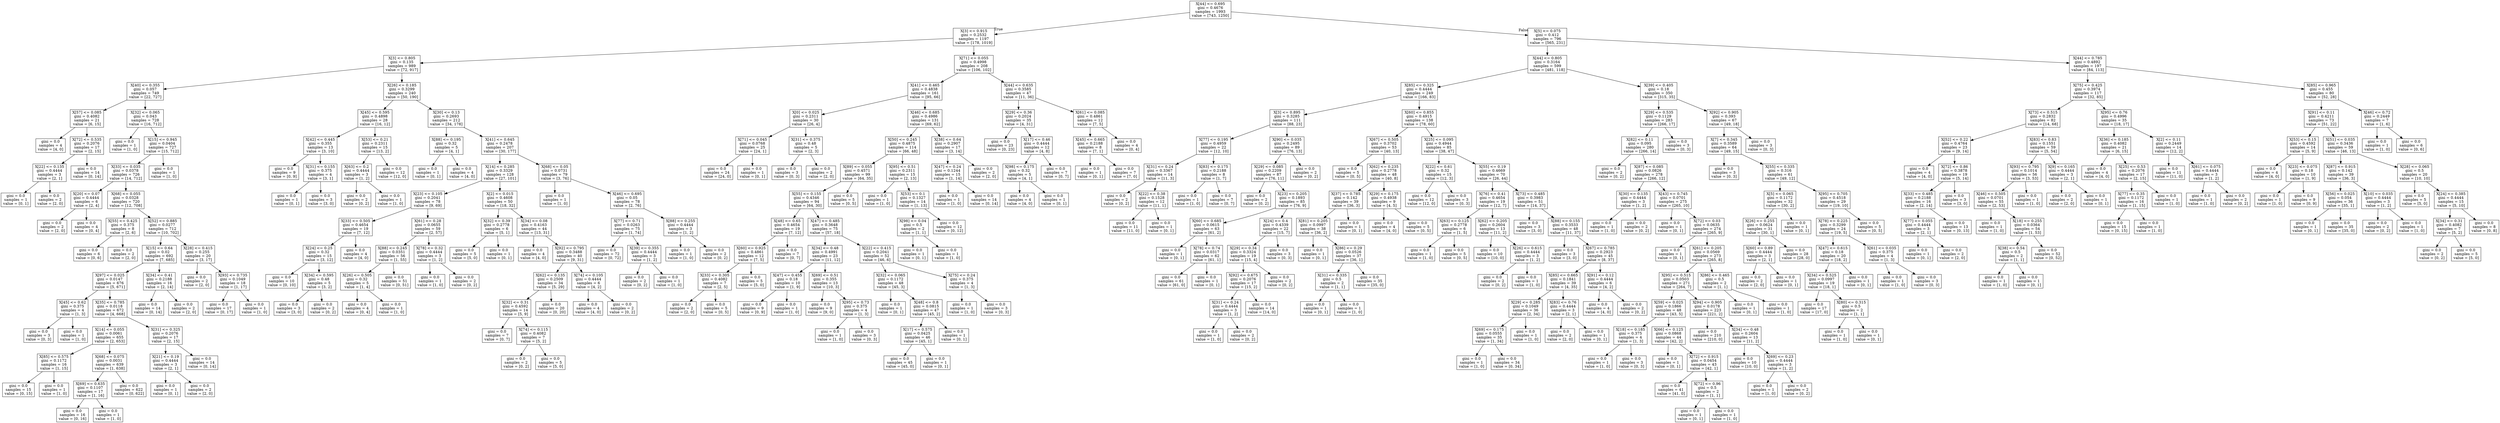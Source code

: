 digraph Tree {
node [shape=box] ;
0 [label="X[44] <= 0.695\ngini = 0.4676\nsamples = 1993\nvalue = [743, 1250]"] ;
1 [label="X[3] <= 0.915\ngini = 0.2532\nsamples = 1197\nvalue = [178, 1019]"] ;
0 -> 1 [labeldistance=2.5, labelangle=45, headlabel="True"] ;
2 [label="X[3] <= 0.805\ngini = 0.135\nsamples = 989\nvalue = [72, 917]"] ;
1 -> 2 ;
3 [label="X[40] <= 0.355\ngini = 0.057\nsamples = 749\nvalue = [22, 727]"] ;
2 -> 3 ;
4 [label="X[57] <= 0.085\ngini = 0.4082\nsamples = 21\nvalue = [6, 15]"] ;
3 -> 4 ;
5 [label="gini = 0.0\nsamples = 4\nvalue = [4, 0]"] ;
4 -> 5 ;
6 [label="X[72] <= 0.535\ngini = 0.2076\nsamples = 17\nvalue = [2, 15]"] ;
4 -> 6 ;
7 [label="X[22] <= 0.135\ngini = 0.4444\nsamples = 3\nvalue = [2, 1]"] ;
6 -> 7 ;
8 [label="gini = 0.0\nsamples = 1\nvalue = [0, 1]"] ;
7 -> 8 ;
9 [label="gini = 0.0\nsamples = 2\nvalue = [2, 0]"] ;
7 -> 9 ;
10 [label="gini = 0.0\nsamples = 14\nvalue = [0, 14]"] ;
6 -> 10 ;
11 [label="X[32] <= 0.065\ngini = 0.043\nsamples = 728\nvalue = [16, 712]"] ;
3 -> 11 ;
12 [label="gini = 0.0\nsamples = 1\nvalue = [1, 0]"] ;
11 -> 12 ;
13 [label="X[15] <= 0.945\ngini = 0.0404\nsamples = 727\nvalue = [15, 712]"] ;
11 -> 13 ;
14 [label="X[33] <= 0.035\ngini = 0.0378\nsamples = 726\nvalue = [14, 712]"] ;
13 -> 14 ;
15 [label="X[20] <= 0.07\ngini = 0.4444\nsamples = 6\nvalue = [2, 4]"] ;
14 -> 15 ;
16 [label="gini = 0.0\nsamples = 2\nvalue = [2, 0]"] ;
15 -> 16 ;
17 [label="gini = 0.0\nsamples = 4\nvalue = [0, 4]"] ;
15 -> 17 ;
18 [label="X[68] <= 0.055\ngini = 0.0328\nsamples = 720\nvalue = [12, 708]"] ;
14 -> 18 ;
19 [label="X[55] <= 0.425\ngini = 0.375\nsamples = 8\nvalue = [2, 6]"] ;
18 -> 19 ;
20 [label="gini = 0.0\nsamples = 6\nvalue = [0, 6]"] ;
19 -> 20 ;
21 [label="gini = 0.0\nsamples = 2\nvalue = [2, 0]"] ;
19 -> 21 ;
22 [label="X[52] <= 0.885\ngini = 0.0277\nsamples = 712\nvalue = [10, 702]"] ;
18 -> 22 ;
23 [label="X[15] <= 0.64\ngini = 0.02\nsamples = 692\nvalue = [7, 685]"] ;
22 -> 23 ;
24 [label="X[97] <= 0.025\ngini = 0.0147\nsamples = 676\nvalue = [5, 671]"] ;
23 -> 24 ;
25 [label="X[45] <= 0.62\ngini = 0.375\nsamples = 4\nvalue = [1, 3]"] ;
24 -> 25 ;
26 [label="gini = 0.0\nsamples = 3\nvalue = [0, 3]"] ;
25 -> 26 ;
27 [label="gini = 0.0\nsamples = 1\nvalue = [1, 0]"] ;
25 -> 27 ;
28 [label="X[35] <= 0.785\ngini = 0.0118\nsamples = 672\nvalue = [4, 668]"] ;
24 -> 28 ;
29 [label="X[14] <= 0.055\ngini = 0.0061\nsamples = 655\nvalue = [2, 653]"] ;
28 -> 29 ;
30 [label="X[85] <= 0.575\ngini = 0.1172\nsamples = 16\nvalue = [1, 15]"] ;
29 -> 30 ;
31 [label="gini = 0.0\nsamples = 15\nvalue = [0, 15]"] ;
30 -> 31 ;
32 [label="gini = 0.0\nsamples = 1\nvalue = [1, 0]"] ;
30 -> 32 ;
33 [label="X[68] <= 0.075\ngini = 0.0031\nsamples = 639\nvalue = [1, 638]"] ;
29 -> 33 ;
34 [label="X[69] <= 0.635\ngini = 0.1107\nsamples = 17\nvalue = [1, 16]"] ;
33 -> 34 ;
35 [label="gini = 0.0\nsamples = 16\nvalue = [0, 16]"] ;
34 -> 35 ;
36 [label="gini = 0.0\nsamples = 1\nvalue = [1, 0]"] ;
34 -> 36 ;
37 [label="gini = 0.0\nsamples = 622\nvalue = [0, 622]"] ;
33 -> 37 ;
38 [label="X[31] <= 0.325\ngini = 0.2076\nsamples = 17\nvalue = [2, 15]"] ;
28 -> 38 ;
39 [label="X[21] <= 0.19\ngini = 0.4444\nsamples = 3\nvalue = [2, 1]"] ;
38 -> 39 ;
40 [label="gini = 0.0\nsamples = 1\nvalue = [0, 1]"] ;
39 -> 40 ;
41 [label="gini = 0.0\nsamples = 2\nvalue = [2, 0]"] ;
39 -> 41 ;
42 [label="gini = 0.0\nsamples = 14\nvalue = [0, 14]"] ;
38 -> 42 ;
43 [label="X[34] <= 0.41\ngini = 0.2188\nsamples = 16\nvalue = [2, 14]"] ;
23 -> 43 ;
44 [label="gini = 0.0\nsamples = 14\nvalue = [0, 14]"] ;
43 -> 44 ;
45 [label="gini = 0.0\nsamples = 2\nvalue = [2, 0]"] ;
43 -> 45 ;
46 [label="X[28] <= 0.415\ngini = 0.255\nsamples = 20\nvalue = [3, 17]"] ;
22 -> 46 ;
47 [label="gini = 0.0\nsamples = 2\nvalue = [2, 0]"] ;
46 -> 47 ;
48 [label="X[93] <= 0.735\ngini = 0.1049\nsamples = 18\nvalue = [1, 17]"] ;
46 -> 48 ;
49 [label="gini = 0.0\nsamples = 17\nvalue = [0, 17]"] ;
48 -> 49 ;
50 [label="gini = 0.0\nsamples = 1\nvalue = [1, 0]"] ;
48 -> 50 ;
51 [label="gini = 0.0\nsamples = 1\nvalue = [1, 0]"] ;
13 -> 51 ;
52 [label="X[26] <= 0.185\ngini = 0.3299\nsamples = 240\nvalue = [50, 190]"] ;
2 -> 52 ;
53 [label="X[45] <= 0.595\ngini = 0.4898\nsamples = 28\nvalue = [16, 12]"] ;
52 -> 53 ;
54 [label="X[42] <= 0.445\ngini = 0.355\nsamples = 13\nvalue = [3, 10]"] ;
53 -> 54 ;
55 [label="gini = 0.0\nsamples = 9\nvalue = [0, 9]"] ;
54 -> 55 ;
56 [label="X[31] <= 0.155\ngini = 0.375\nsamples = 4\nvalue = [3, 1]"] ;
54 -> 56 ;
57 [label="gini = 0.0\nsamples = 1\nvalue = [0, 1]"] ;
56 -> 57 ;
58 [label="gini = 0.0\nsamples = 3\nvalue = [3, 0]"] ;
56 -> 58 ;
59 [label="X[53] <= 0.21\ngini = 0.2311\nsamples = 15\nvalue = [13, 2]"] ;
53 -> 59 ;
60 [label="X[63] <= 0.2\ngini = 0.4444\nsamples = 3\nvalue = [1, 2]"] ;
59 -> 60 ;
61 [label="gini = 0.0\nsamples = 2\nvalue = [0, 2]"] ;
60 -> 61 ;
62 [label="gini = 0.0\nsamples = 1\nvalue = [1, 0]"] ;
60 -> 62 ;
63 [label="gini = 0.0\nsamples = 12\nvalue = [12, 0]"] ;
59 -> 63 ;
64 [label="X[30] <= 0.13\ngini = 0.2693\nsamples = 212\nvalue = [34, 178]"] ;
52 -> 64 ;
65 [label="X[88] <= 0.195\ngini = 0.32\nsamples = 5\nvalue = [4, 1]"] ;
64 -> 65 ;
66 [label="gini = 0.0\nsamples = 1\nvalue = [0, 1]"] ;
65 -> 66 ;
67 [label="gini = 0.0\nsamples = 4\nvalue = [4, 0]"] ;
65 -> 67 ;
68 [label="X[41] <= 0.645\ngini = 0.2478\nsamples = 207\nvalue = [30, 177]"] ;
64 -> 68 ;
69 [label="X[14] <= 0.285\ngini = 0.3329\nsamples = 128\nvalue = [27, 101]"] ;
68 -> 69 ;
70 [label="X[23] <= 0.105\ngini = 0.2041\nsamples = 78\nvalue = [9, 69]"] ;
69 -> 70 ;
71 [label="X[33] <= 0.505\ngini = 0.4654\nsamples = 19\nvalue = [7, 12]"] ;
70 -> 71 ;
72 [label="X[24] <= 0.25\ngini = 0.32\nsamples = 15\nvalue = [3, 12]"] ;
71 -> 72 ;
73 [label="gini = 0.0\nsamples = 10\nvalue = [0, 10]"] ;
72 -> 73 ;
74 [label="X[34] <= 0.595\ngini = 0.48\nsamples = 5\nvalue = [3, 2]"] ;
72 -> 74 ;
75 [label="gini = 0.0\nsamples = 3\nvalue = [3, 0]"] ;
74 -> 75 ;
76 [label="gini = 0.0\nsamples = 2\nvalue = [0, 2]"] ;
74 -> 76 ;
77 [label="gini = 0.0\nsamples = 4\nvalue = [4, 0]"] ;
71 -> 77 ;
78 [label="X[61] <= 0.28\ngini = 0.0655\nsamples = 59\nvalue = [2, 57]"] ;
70 -> 78 ;
79 [label="X[88] <= 0.245\ngini = 0.0351\nsamples = 56\nvalue = [1, 55]"] ;
78 -> 79 ;
80 [label="X[26] <= 0.505\ngini = 0.32\nsamples = 5\nvalue = [1, 4]"] ;
79 -> 80 ;
81 [label="gini = 0.0\nsamples = 4\nvalue = [0, 4]"] ;
80 -> 81 ;
82 [label="gini = 0.0\nsamples = 1\nvalue = [1, 0]"] ;
80 -> 82 ;
83 [label="gini = 0.0\nsamples = 51\nvalue = [0, 51]"] ;
79 -> 83 ;
84 [label="X[78] <= 0.32\ngini = 0.4444\nsamples = 3\nvalue = [1, 2]"] ;
78 -> 84 ;
85 [label="gini = 0.0\nsamples = 1\nvalue = [1, 0]"] ;
84 -> 85 ;
86 [label="gini = 0.0\nsamples = 2\nvalue = [0, 2]"] ;
84 -> 86 ;
87 [label="X[2] <= 0.015\ngini = 0.4608\nsamples = 50\nvalue = [18, 32]"] ;
69 -> 87 ;
88 [label="X[32] <= 0.39\ngini = 0.2778\nsamples = 6\nvalue = [5, 1]"] ;
87 -> 88 ;
89 [label="gini = 0.0\nsamples = 5\nvalue = [5, 0]"] ;
88 -> 89 ;
90 [label="gini = 0.0\nsamples = 1\nvalue = [0, 1]"] ;
88 -> 90 ;
91 [label="X[34] <= 0.08\ngini = 0.4163\nsamples = 44\nvalue = [13, 31]"] ;
87 -> 91 ;
92 [label="gini = 0.0\nsamples = 4\nvalue = [4, 0]"] ;
91 -> 92 ;
93 [label="X[92] <= 0.795\ngini = 0.3488\nsamples = 40\nvalue = [9, 31]"] ;
91 -> 93 ;
94 [label="X[62] <= 0.135\ngini = 0.2509\nsamples = 34\nvalue = [5, 29]"] ;
93 -> 94 ;
95 [label="X[32] <= 0.31\ngini = 0.4592\nsamples = 14\nvalue = [5, 9]"] ;
94 -> 95 ;
96 [label="gini = 0.0\nsamples = 7\nvalue = [0, 7]"] ;
95 -> 96 ;
97 [label="X[74] <= 0.115\ngini = 0.4082\nsamples = 7\nvalue = [5, 2]"] ;
95 -> 97 ;
98 [label="gini = 0.0\nsamples = 2\nvalue = [0, 2]"] ;
97 -> 98 ;
99 [label="gini = 0.0\nsamples = 5\nvalue = [5, 0]"] ;
97 -> 99 ;
100 [label="gini = 0.0\nsamples = 20\nvalue = [0, 20]"] ;
94 -> 100 ;
101 [label="X[74] <= 0.105\ngini = 0.4444\nsamples = 6\nvalue = [4, 2]"] ;
93 -> 101 ;
102 [label="gini = 0.0\nsamples = 4\nvalue = [4, 0]"] ;
101 -> 102 ;
103 [label="gini = 0.0\nsamples = 2\nvalue = [0, 2]"] ;
101 -> 103 ;
104 [label="X[68] <= 0.05\ngini = 0.0731\nsamples = 79\nvalue = [3, 76]"] ;
68 -> 104 ;
105 [label="gini = 0.0\nsamples = 1\nvalue = [1, 0]"] ;
104 -> 105 ;
106 [label="X[46] <= 0.695\ngini = 0.05\nsamples = 78\nvalue = [2, 76]"] ;
104 -> 106 ;
107 [label="X[77] <= 0.71\ngini = 0.0263\nsamples = 75\nvalue = [1, 74]"] ;
106 -> 107 ;
108 [label="gini = 0.0\nsamples = 72\nvalue = [0, 72]"] ;
107 -> 108 ;
109 [label="X[39] <= 0.355\ngini = 0.4444\nsamples = 3\nvalue = [1, 2]"] ;
107 -> 109 ;
110 [label="gini = 0.0\nsamples = 2\nvalue = [0, 2]"] ;
109 -> 110 ;
111 [label="gini = 0.0\nsamples = 1\nvalue = [1, 0]"] ;
109 -> 111 ;
112 [label="X[88] <= 0.255\ngini = 0.4444\nsamples = 3\nvalue = [1, 2]"] ;
106 -> 112 ;
113 [label="gini = 0.0\nsamples = 1\nvalue = [1, 0]"] ;
112 -> 113 ;
114 [label="gini = 0.0\nsamples = 2\nvalue = [0, 2]"] ;
112 -> 114 ;
115 [label="X[71] <= 0.055\ngini = 0.4998\nsamples = 208\nvalue = [106, 102]"] ;
1 -> 115 ;
116 [label="X[41] <= 0.465\ngini = 0.4838\nsamples = 161\nvalue = [95, 66]"] ;
115 -> 116 ;
117 [label="X[0] <= 0.025\ngini = 0.2311\nsamples = 30\nvalue = [26, 4]"] ;
116 -> 117 ;
118 [label="X[71] <= 0.045\ngini = 0.0768\nsamples = 25\nvalue = [24, 1]"] ;
117 -> 118 ;
119 [label="gini = 0.0\nsamples = 24\nvalue = [24, 0]"] ;
118 -> 119 ;
120 [label="gini = 0.0\nsamples = 1\nvalue = [0, 1]"] ;
118 -> 120 ;
121 [label="X[31] <= 0.375\ngini = 0.48\nsamples = 5\nvalue = [2, 3]"] ;
117 -> 121 ;
122 [label="gini = 0.0\nsamples = 3\nvalue = [0, 3]"] ;
121 -> 122 ;
123 [label="gini = 0.0\nsamples = 2\nvalue = [2, 0]"] ;
121 -> 123 ;
124 [label="X[46] <= 0.685\ngini = 0.4986\nsamples = 131\nvalue = [69, 62]"] ;
116 -> 124 ;
125 [label="X[50] <= 0.245\ngini = 0.4875\nsamples = 114\nvalue = [66, 48]"] ;
124 -> 125 ;
126 [label="X[89] <= 0.055\ngini = 0.4571\nsamples = 99\nvalue = [64, 35]"] ;
125 -> 126 ;
127 [label="X[55] <= 0.155\ngini = 0.4346\nsamples = 94\nvalue = [64, 30]"] ;
126 -> 127 ;
128 [label="X[48] <= 0.65\ngini = 0.4654\nsamples = 19\nvalue = [7, 12]"] ;
127 -> 128 ;
129 [label="X[60] <= 0.925\ngini = 0.4861\nsamples = 12\nvalue = [7, 5]"] ;
128 -> 129 ;
130 [label="X[33] <= 0.305\ngini = 0.4082\nsamples = 7\nvalue = [2, 5]"] ;
129 -> 130 ;
131 [label="gini = 0.0\nsamples = 2\nvalue = [2, 0]"] ;
130 -> 131 ;
132 [label="gini = 0.0\nsamples = 5\nvalue = [0, 5]"] ;
130 -> 132 ;
133 [label="gini = 0.0\nsamples = 5\nvalue = [5, 0]"] ;
129 -> 133 ;
134 [label="gini = 0.0\nsamples = 7\nvalue = [0, 7]"] ;
128 -> 134 ;
135 [label="X[47] <= 0.485\ngini = 0.3648\nsamples = 75\nvalue = [57, 18]"] ;
127 -> 135 ;
136 [label="X[34] <= 0.48\ngini = 0.4991\nsamples = 23\nvalue = [11, 12]"] ;
135 -> 136 ;
137 [label="X[47] <= 0.455\ngini = 0.18\nsamples = 10\nvalue = [1, 9]"] ;
136 -> 137 ;
138 [label="gini = 0.0\nsamples = 9\nvalue = [0, 9]"] ;
137 -> 138 ;
139 [label="gini = 0.0\nsamples = 1\nvalue = [1, 0]"] ;
137 -> 139 ;
140 [label="X[69] <= 0.51\ngini = 0.355\nsamples = 13\nvalue = [10, 3]"] ;
136 -> 140 ;
141 [label="gini = 0.0\nsamples = 9\nvalue = [9, 0]"] ;
140 -> 141 ;
142 [label="X[95] <= 0.73\ngini = 0.375\nsamples = 4\nvalue = [1, 3]"] ;
140 -> 142 ;
143 [label="gini = 0.0\nsamples = 1\nvalue = [1, 0]"] ;
142 -> 143 ;
144 [label="gini = 0.0\nsamples = 3\nvalue = [0, 3]"] ;
142 -> 144 ;
145 [label="X[22] <= 0.415\ngini = 0.2041\nsamples = 52\nvalue = [46, 6]"] ;
135 -> 145 ;
146 [label="X[32] <= 0.065\ngini = 0.1172\nsamples = 48\nvalue = [45, 3]"] ;
145 -> 146 ;
147 [label="gini = 0.0\nsamples = 1\nvalue = [0, 1]"] ;
146 -> 147 ;
148 [label="X[48] <= 0.8\ngini = 0.0815\nsamples = 47\nvalue = [45, 2]"] ;
146 -> 148 ;
149 [label="X[17] <= 0.575\ngini = 0.0425\nsamples = 46\nvalue = [45, 1]"] ;
148 -> 149 ;
150 [label="gini = 0.0\nsamples = 45\nvalue = [45, 0]"] ;
149 -> 150 ;
151 [label="gini = 0.0\nsamples = 1\nvalue = [0, 1]"] ;
149 -> 151 ;
152 [label="gini = 0.0\nsamples = 1\nvalue = [0, 1]"] ;
148 -> 152 ;
153 [label="X[75] <= 0.24\ngini = 0.375\nsamples = 4\nvalue = [1, 3]"] ;
145 -> 153 ;
154 [label="gini = 0.0\nsamples = 1\nvalue = [1, 0]"] ;
153 -> 154 ;
155 [label="gini = 0.0\nsamples = 3\nvalue = [0, 3]"] ;
153 -> 155 ;
156 [label="gini = 0.0\nsamples = 5\nvalue = [0, 5]"] ;
126 -> 156 ;
157 [label="X[95] <= 0.51\ngini = 0.2311\nsamples = 15\nvalue = [2, 13]"] ;
125 -> 157 ;
158 [label="gini = 0.0\nsamples = 1\nvalue = [1, 0]"] ;
157 -> 158 ;
159 [label="X[53] <= 0.1\ngini = 0.1327\nsamples = 14\nvalue = [1, 13]"] ;
157 -> 159 ;
160 [label="X[98] <= 0.04\ngini = 0.5\nsamples = 2\nvalue = [1, 1]"] ;
159 -> 160 ;
161 [label="gini = 0.0\nsamples = 1\nvalue = [0, 1]"] ;
160 -> 161 ;
162 [label="gini = 0.0\nsamples = 1\nvalue = [1, 0]"] ;
160 -> 162 ;
163 [label="gini = 0.0\nsamples = 12\nvalue = [0, 12]"] ;
159 -> 163 ;
164 [label="X[38] <= 0.64\ngini = 0.2907\nsamples = 17\nvalue = [3, 14]"] ;
124 -> 164 ;
165 [label="X[47] <= 0.24\ngini = 0.1244\nsamples = 15\nvalue = [1, 14]"] ;
164 -> 165 ;
166 [label="gini = 0.0\nsamples = 1\nvalue = [1, 0]"] ;
165 -> 166 ;
167 [label="gini = 0.0\nsamples = 14\nvalue = [0, 14]"] ;
165 -> 167 ;
168 [label="gini = 0.0\nsamples = 2\nvalue = [2, 0]"] ;
164 -> 168 ;
169 [label="X[44] <= 0.635\ngini = 0.3585\nsamples = 47\nvalue = [11, 36]"] ;
115 -> 169 ;
170 [label="X[29] <= 0.36\ngini = 0.2024\nsamples = 35\nvalue = [4, 31]"] ;
169 -> 170 ;
171 [label="gini = 0.0\nsamples = 23\nvalue = [0, 23]"] ;
170 -> 171 ;
172 [label="X[17] <= 0.46\ngini = 0.4444\nsamples = 12\nvalue = [4, 8]"] ;
170 -> 172 ;
173 [label="X[98] <= 0.175\ngini = 0.32\nsamples = 5\nvalue = [4, 1]"] ;
172 -> 173 ;
174 [label="gini = 0.0\nsamples = 4\nvalue = [4, 0]"] ;
173 -> 174 ;
175 [label="gini = 0.0\nsamples = 1\nvalue = [0, 1]"] ;
173 -> 175 ;
176 [label="gini = 0.0\nsamples = 7\nvalue = [0, 7]"] ;
172 -> 176 ;
177 [label="X[61] <= 0.085\ngini = 0.4861\nsamples = 12\nvalue = [7, 5]"] ;
169 -> 177 ;
178 [label="X[45] <= 0.665\ngini = 0.2188\nsamples = 8\nvalue = [7, 1]"] ;
177 -> 178 ;
179 [label="gini = 0.0\nsamples = 1\nvalue = [0, 1]"] ;
178 -> 179 ;
180 [label="gini = 0.0\nsamples = 7\nvalue = [7, 0]"] ;
178 -> 180 ;
181 [label="gini = 0.0\nsamples = 4\nvalue = [0, 4]"] ;
177 -> 181 ;
182 [label="X[5] <= 0.075\ngini = 0.412\nsamples = 796\nvalue = [565, 231]"] ;
0 -> 182 [labeldistance=2.5, labelangle=-45, headlabel="False"] ;
183 [label="X[44] <= 0.805\ngini = 0.3164\nsamples = 599\nvalue = [481, 118]"] ;
182 -> 183 ;
184 [label="X[85] <= 0.325\ngini = 0.4444\nsamples = 249\nvalue = [166, 83]"] ;
183 -> 184 ;
185 [label="X[3] <= 0.895\ngini = 0.3285\nsamples = 111\nvalue = [88, 23]"] ;
184 -> 185 ;
186 [label="X[77] <= 0.195\ngini = 0.4959\nsamples = 22\nvalue = [12, 10]"] ;
185 -> 186 ;
187 [label="X[31] <= 0.24\ngini = 0.3367\nsamples = 14\nvalue = [11, 3]"] ;
186 -> 187 ;
188 [label="gini = 0.0\nsamples = 2\nvalue = [0, 2]"] ;
187 -> 188 ;
189 [label="X[22] <= 0.38\ngini = 0.1528\nsamples = 12\nvalue = [11, 1]"] ;
187 -> 189 ;
190 [label="gini = 0.0\nsamples = 11\nvalue = [11, 0]"] ;
189 -> 190 ;
191 [label="gini = 0.0\nsamples = 1\nvalue = [0, 1]"] ;
189 -> 191 ;
192 [label="X[83] <= 0.175\ngini = 0.2188\nsamples = 8\nvalue = [1, 7]"] ;
186 -> 192 ;
193 [label="gini = 0.0\nsamples = 1\nvalue = [1, 0]"] ;
192 -> 193 ;
194 [label="gini = 0.0\nsamples = 7\nvalue = [0, 7]"] ;
192 -> 194 ;
195 [label="X[90] <= 0.035\ngini = 0.2495\nsamples = 89\nvalue = [76, 13]"] ;
185 -> 195 ;
196 [label="X[29] <= 0.085\ngini = 0.2209\nsamples = 87\nvalue = [76, 11]"] ;
195 -> 196 ;
197 [label="gini = 0.0\nsamples = 2\nvalue = [0, 2]"] ;
196 -> 197 ;
198 [label="X[23] <= 0.205\ngini = 0.1893\nsamples = 85\nvalue = [76, 9]"] ;
196 -> 198 ;
199 [label="X[60] <= 0.685\ngini = 0.0615\nsamples = 63\nvalue = [61, 2]"] ;
198 -> 199 ;
200 [label="gini = 0.0\nsamples = 1\nvalue = [0, 1]"] ;
199 -> 200 ;
201 [label="X[78] <= 0.74\ngini = 0.0317\nsamples = 62\nvalue = [61, 1]"] ;
199 -> 201 ;
202 [label="gini = 0.0\nsamples = 61\nvalue = [61, 0]"] ;
201 -> 202 ;
203 [label="gini = 0.0\nsamples = 1\nvalue = [0, 1]"] ;
201 -> 203 ;
204 [label="X[24] <= 0.4\ngini = 0.4339\nsamples = 22\nvalue = [15, 7]"] ;
198 -> 204 ;
205 [label="X[29] <= 0.34\ngini = 0.3324\nsamples = 19\nvalue = [15, 4]"] ;
204 -> 205 ;
206 [label="X[92] <= 0.675\ngini = 0.2076\nsamples = 17\nvalue = [15, 2]"] ;
205 -> 206 ;
207 [label="X[31] <= 0.24\ngini = 0.4444\nsamples = 3\nvalue = [1, 2]"] ;
206 -> 207 ;
208 [label="gini = 0.0\nsamples = 1\nvalue = [1, 0]"] ;
207 -> 208 ;
209 [label="gini = 0.0\nsamples = 2\nvalue = [0, 2]"] ;
207 -> 209 ;
210 [label="gini = 0.0\nsamples = 14\nvalue = [14, 0]"] ;
206 -> 210 ;
211 [label="gini = 0.0\nsamples = 2\nvalue = [0, 2]"] ;
205 -> 211 ;
212 [label="gini = 0.0\nsamples = 3\nvalue = [0, 3]"] ;
204 -> 212 ;
213 [label="gini = 0.0\nsamples = 2\nvalue = [0, 2]"] ;
195 -> 213 ;
214 [label="X[60] <= 0.855\ngini = 0.4915\nsamples = 138\nvalue = [78, 60]"] ;
184 -> 214 ;
215 [label="X[67] <= 0.505\ngini = 0.3702\nsamples = 53\nvalue = [40, 13]"] ;
214 -> 215 ;
216 [label="gini = 0.0\nsamples = 5\nvalue = [0, 5]"] ;
215 -> 216 ;
217 [label="X[62] <= 0.235\ngini = 0.2778\nsamples = 48\nvalue = [40, 8]"] ;
215 -> 217 ;
218 [label="X[37] <= 0.785\ngini = 0.142\nsamples = 39\nvalue = [36, 3]"] ;
217 -> 218 ;
219 [label="X[81] <= 0.205\ngini = 0.0997\nsamples = 38\nvalue = [36, 2]"] ;
218 -> 219 ;
220 [label="gini = 0.0\nsamples = 1\nvalue = [0, 1]"] ;
219 -> 220 ;
221 [label="X[86] <= 0.29\ngini = 0.0526\nsamples = 37\nvalue = [36, 1]"] ;
219 -> 221 ;
222 [label="X[31] <= 0.335\ngini = 0.5\nsamples = 2\nvalue = [1, 1]"] ;
221 -> 222 ;
223 [label="gini = 0.0\nsamples = 1\nvalue = [0, 1]"] ;
222 -> 223 ;
224 [label="gini = 0.0\nsamples = 1\nvalue = [1, 0]"] ;
222 -> 224 ;
225 [label="gini = 0.0\nsamples = 35\nvalue = [35, 0]"] ;
221 -> 225 ;
226 [label="gini = 0.0\nsamples = 1\nvalue = [0, 1]"] ;
218 -> 226 ;
227 [label="X[29] <= 0.175\ngini = 0.4938\nsamples = 9\nvalue = [4, 5]"] ;
217 -> 227 ;
228 [label="gini = 0.0\nsamples = 4\nvalue = [4, 0]"] ;
227 -> 228 ;
229 [label="gini = 0.0\nsamples = 5\nvalue = [0, 5]"] ;
227 -> 229 ;
230 [label="X[25] <= 0.095\ngini = 0.4944\nsamples = 85\nvalue = [38, 47]"] ;
214 -> 230 ;
231 [label="X[22] <= 0.61\ngini = 0.32\nsamples = 15\nvalue = [12, 3]"] ;
230 -> 231 ;
232 [label="gini = 0.0\nsamples = 12\nvalue = [12, 0]"] ;
231 -> 232 ;
233 [label="gini = 0.0\nsamples = 3\nvalue = [0, 3]"] ;
231 -> 233 ;
234 [label="X[55] <= 0.19\ngini = 0.4669\nsamples = 70\nvalue = [26, 44]"] ;
230 -> 234 ;
235 [label="X[76] <= 0.41\ngini = 0.4654\nsamples = 19\nvalue = [12, 7]"] ;
234 -> 235 ;
236 [label="X[63] <= 0.125\ngini = 0.2778\nsamples = 6\nvalue = [1, 5]"] ;
235 -> 236 ;
237 [label="gini = 0.0\nsamples = 1\nvalue = [1, 0]"] ;
236 -> 237 ;
238 [label="gini = 0.0\nsamples = 5\nvalue = [0, 5]"] ;
236 -> 238 ;
239 [label="X[62] <= 0.205\ngini = 0.2604\nsamples = 13\nvalue = [11, 2]"] ;
235 -> 239 ;
240 [label="gini = 0.0\nsamples = 10\nvalue = [10, 0]"] ;
239 -> 240 ;
241 [label="X[26] <= 0.615\ngini = 0.4444\nsamples = 3\nvalue = [1, 2]"] ;
239 -> 241 ;
242 [label="gini = 0.0\nsamples = 2\nvalue = [0, 2]"] ;
241 -> 242 ;
243 [label="gini = 0.0\nsamples = 1\nvalue = [1, 0]"] ;
241 -> 243 ;
244 [label="X[73] <= 0.485\ngini = 0.3983\nsamples = 51\nvalue = [14, 37]"] ;
234 -> 244 ;
245 [label="gini = 0.0\nsamples = 3\nvalue = [3, 0]"] ;
244 -> 245 ;
246 [label="X[88] <= 0.155\ngini = 0.3533\nsamples = 48\nvalue = [11, 37]"] ;
244 -> 246 ;
247 [label="gini = 0.0\nsamples = 3\nvalue = [3, 0]"] ;
246 -> 247 ;
248 [label="X[67] <= 0.785\ngini = 0.2923\nsamples = 45\nvalue = [8, 37]"] ;
246 -> 248 ;
249 [label="X[85] <= 0.665\ngini = 0.1841\nsamples = 39\nvalue = [4, 35]"] ;
248 -> 249 ;
250 [label="X[29] <= 0.285\ngini = 0.1049\nsamples = 36\nvalue = [2, 34]"] ;
249 -> 250 ;
251 [label="X[69] <= 0.175\ngini = 0.0555\nsamples = 35\nvalue = [1, 34]"] ;
250 -> 251 ;
252 [label="gini = 0.0\nsamples = 1\nvalue = [1, 0]"] ;
251 -> 252 ;
253 [label="gini = 0.0\nsamples = 34\nvalue = [0, 34]"] ;
251 -> 253 ;
254 [label="gini = 0.0\nsamples = 1\nvalue = [1, 0]"] ;
250 -> 254 ;
255 [label="X[83] <= 0.76\ngini = 0.4444\nsamples = 3\nvalue = [2, 1]"] ;
249 -> 255 ;
256 [label="gini = 0.0\nsamples = 2\nvalue = [2, 0]"] ;
255 -> 256 ;
257 [label="gini = 0.0\nsamples = 1\nvalue = [0, 1]"] ;
255 -> 257 ;
258 [label="X[91] <= 0.12\ngini = 0.4444\nsamples = 6\nvalue = [4, 2]"] ;
248 -> 258 ;
259 [label="gini = 0.0\nsamples = 4\nvalue = [4, 0]"] ;
258 -> 259 ;
260 [label="gini = 0.0\nsamples = 2\nvalue = [0, 2]"] ;
258 -> 260 ;
261 [label="X[39] <= 0.405\ngini = 0.18\nsamples = 350\nvalue = [315, 35]"] ;
183 -> 261 ;
262 [label="X[29] <= 0.535\ngini = 0.1129\nsamples = 283\nvalue = [266, 17]"] ;
261 -> 262 ;
263 [label="X[82] <= 0.11\ngini = 0.095\nsamples = 280\nvalue = [266, 14]"] ;
262 -> 263 ;
264 [label="gini = 0.0\nsamples = 2\nvalue = [0, 2]"] ;
263 -> 264 ;
265 [label="X[87] <= 0.085\ngini = 0.0826\nsamples = 278\nvalue = [266, 12]"] ;
263 -> 265 ;
266 [label="X[30] <= 0.135\ngini = 0.4444\nsamples = 3\nvalue = [1, 2]"] ;
265 -> 266 ;
267 [label="gini = 0.0\nsamples = 1\nvalue = [1, 0]"] ;
266 -> 267 ;
268 [label="gini = 0.0\nsamples = 2\nvalue = [0, 2]"] ;
266 -> 268 ;
269 [label="X[43] <= 0.745\ngini = 0.0701\nsamples = 275\nvalue = [265, 10]"] ;
265 -> 269 ;
270 [label="gini = 0.0\nsamples = 1\nvalue = [0, 1]"] ;
269 -> 270 ;
271 [label="X[72] <= 0.03\ngini = 0.0635\nsamples = 274\nvalue = [265, 9]"] ;
269 -> 271 ;
272 [label="gini = 0.0\nsamples = 1\nvalue = [0, 1]"] ;
271 -> 272 ;
273 [label="X[61] <= 0.205\ngini = 0.0569\nsamples = 273\nvalue = [265, 8]"] ;
271 -> 273 ;
274 [label="X[95] <= 0.515\ngini = 0.0503\nsamples = 271\nvalue = [264, 7]"] ;
273 -> 274 ;
275 [label="X[59] <= 0.025\ngini = 0.1866\nsamples = 48\nvalue = [43, 5]"] ;
274 -> 275 ;
276 [label="X[18] <= 0.185\ngini = 0.375\nsamples = 4\nvalue = [1, 3]"] ;
275 -> 276 ;
277 [label="gini = 0.0\nsamples = 1\nvalue = [1, 0]"] ;
276 -> 277 ;
278 [label="gini = 0.0\nsamples = 3\nvalue = [0, 3]"] ;
276 -> 278 ;
279 [label="X[66] <= 0.125\ngini = 0.0868\nsamples = 44\nvalue = [42, 2]"] ;
275 -> 279 ;
280 [label="gini = 0.0\nsamples = 1\nvalue = [0, 1]"] ;
279 -> 280 ;
281 [label="X[72] <= 0.915\ngini = 0.0454\nsamples = 43\nvalue = [42, 1]"] ;
279 -> 281 ;
282 [label="gini = 0.0\nsamples = 41\nvalue = [41, 0]"] ;
281 -> 282 ;
283 [label="X[72] <= 0.96\ngini = 0.5\nsamples = 2\nvalue = [1, 1]"] ;
281 -> 283 ;
284 [label="gini = 0.0\nsamples = 1\nvalue = [0, 1]"] ;
283 -> 284 ;
285 [label="gini = 0.0\nsamples = 1\nvalue = [1, 0]"] ;
283 -> 285 ;
286 [label="X[94] <= 0.905\ngini = 0.0178\nsamples = 223\nvalue = [221, 2]"] ;
274 -> 286 ;
287 [label="gini = 0.0\nsamples = 210\nvalue = [210, 0]"] ;
286 -> 287 ;
288 [label="X[34] <= 0.48\ngini = 0.2604\nsamples = 13\nvalue = [11, 2]"] ;
286 -> 288 ;
289 [label="gini = 0.0\nsamples = 10\nvalue = [10, 0]"] ;
288 -> 289 ;
290 [label="X[69] <= 0.23\ngini = 0.4444\nsamples = 3\nvalue = [1, 2]"] ;
288 -> 290 ;
291 [label="gini = 0.0\nsamples = 1\nvalue = [1, 0]"] ;
290 -> 291 ;
292 [label="gini = 0.0\nsamples = 2\nvalue = [0, 2]"] ;
290 -> 292 ;
293 [label="X[86] <= 0.465\ngini = 0.5\nsamples = 2\nvalue = [1, 1]"] ;
273 -> 293 ;
294 [label="gini = 0.0\nsamples = 1\nvalue = [0, 1]"] ;
293 -> 294 ;
295 [label="gini = 0.0\nsamples = 1\nvalue = [1, 0]"] ;
293 -> 295 ;
296 [label="gini = 0.0\nsamples = 3\nvalue = [0, 3]"] ;
262 -> 296 ;
297 [label="X[92] <= 0.905\ngini = 0.393\nsamples = 67\nvalue = [49, 18]"] ;
261 -> 297 ;
298 [label="X[7] <= 0.345\ngini = 0.3589\nsamples = 64\nvalue = [49, 15]"] ;
297 -> 298 ;
299 [label="gini = 0.0\nsamples = 3\nvalue = [0, 3]"] ;
298 -> 299 ;
300 [label="X[55] <= 0.335\ngini = 0.316\nsamples = 61\nvalue = [49, 12]"] ;
298 -> 300 ;
301 [label="X[5] <= 0.065\ngini = 0.1172\nsamples = 32\nvalue = [30, 2]"] ;
300 -> 301 ;
302 [label="X[26] <= 0.255\ngini = 0.0624\nsamples = 31\nvalue = [30, 1]"] ;
301 -> 302 ;
303 [label="X[60] <= 0.89\ngini = 0.4444\nsamples = 3\nvalue = [2, 1]"] ;
302 -> 303 ;
304 [label="gini = 0.0\nsamples = 2\nvalue = [2, 0]"] ;
303 -> 304 ;
305 [label="gini = 0.0\nsamples = 1\nvalue = [0, 1]"] ;
303 -> 305 ;
306 [label="gini = 0.0\nsamples = 28\nvalue = [28, 0]"] ;
302 -> 306 ;
307 [label="gini = 0.0\nsamples = 1\nvalue = [0, 1]"] ;
301 -> 307 ;
308 [label="X[95] <= 0.705\ngini = 0.4518\nsamples = 29\nvalue = [19, 10]"] ;
300 -> 308 ;
309 [label="X[78] <= 0.225\ngini = 0.3299\nsamples = 24\nvalue = [19, 5]"] ;
308 -> 309 ;
310 [label="X[47] <= 0.615\ngini = 0.18\nsamples = 20\nvalue = [18, 2]"] ;
309 -> 310 ;
311 [label="X[34] <= 0.525\ngini = 0.0997\nsamples = 19\nvalue = [18, 1]"] ;
310 -> 311 ;
312 [label="gini = 0.0\nsamples = 17\nvalue = [17, 0]"] ;
311 -> 312 ;
313 [label="X[80] <= 0.315\ngini = 0.5\nsamples = 2\nvalue = [1, 1]"] ;
311 -> 313 ;
314 [label="gini = 0.0\nsamples = 1\nvalue = [1, 0]"] ;
313 -> 314 ;
315 [label="gini = 0.0\nsamples = 1\nvalue = [0, 1]"] ;
313 -> 315 ;
316 [label="gini = 0.0\nsamples = 1\nvalue = [0, 1]"] ;
310 -> 316 ;
317 [label="X[61] <= 0.035\ngini = 0.375\nsamples = 4\nvalue = [1, 3]"] ;
309 -> 317 ;
318 [label="gini = 0.0\nsamples = 1\nvalue = [1, 0]"] ;
317 -> 318 ;
319 [label="gini = 0.0\nsamples = 3\nvalue = [0, 3]"] ;
317 -> 319 ;
320 [label="gini = 0.0\nsamples = 5\nvalue = [0, 5]"] ;
308 -> 320 ;
321 [label="gini = 0.0\nsamples = 3\nvalue = [0, 3]"] ;
297 -> 321 ;
322 [label="X[44] <= 0.785\ngini = 0.4892\nsamples = 197\nvalue = [84, 113]"] ;
182 -> 322 ;
323 [label="X[75] <= 0.425\ngini = 0.3974\nsamples = 117\nvalue = [32, 85]"] ;
322 -> 323 ;
324 [label="X[73] <= 0.515\ngini = 0.2832\nsamples = 82\nvalue = [14, 68]"] ;
323 -> 324 ;
325 [label="X[52] <= 0.22\ngini = 0.4764\nsamples = 23\nvalue = [9, 14]"] ;
324 -> 325 ;
326 [label="gini = 0.0\nsamples = 4\nvalue = [4, 0]"] ;
325 -> 326 ;
327 [label="X[72] <= 0.86\ngini = 0.3878\nsamples = 19\nvalue = [5, 14]"] ;
325 -> 327 ;
328 [label="X[33] <= 0.485\ngini = 0.2188\nsamples = 16\nvalue = [2, 14]"] ;
327 -> 328 ;
329 [label="X[77] <= 0.055\ngini = 0.4444\nsamples = 3\nvalue = [2, 1]"] ;
328 -> 329 ;
330 [label="gini = 0.0\nsamples = 1\nvalue = [0, 1]"] ;
329 -> 330 ;
331 [label="gini = 0.0\nsamples = 2\nvalue = [2, 0]"] ;
329 -> 331 ;
332 [label="gini = 0.0\nsamples = 13\nvalue = [0, 13]"] ;
328 -> 332 ;
333 [label="gini = 0.0\nsamples = 3\nvalue = [3, 0]"] ;
327 -> 333 ;
334 [label="X[83] <= 0.83\ngini = 0.1551\nsamples = 59\nvalue = [5, 54]"] ;
324 -> 334 ;
335 [label="X[93] <= 0.795\ngini = 0.1014\nsamples = 56\nvalue = [3, 53]"] ;
334 -> 335 ;
336 [label="X[46] <= 0.505\ngini = 0.0701\nsamples = 55\nvalue = [2, 53]"] ;
335 -> 336 ;
337 [label="gini = 0.0\nsamples = 1\nvalue = [1, 0]"] ;
336 -> 337 ;
338 [label="X[18] <= 0.255\ngini = 0.0364\nsamples = 54\nvalue = [1, 53]"] ;
336 -> 338 ;
339 [label="X[38] <= 0.54\ngini = 0.5\nsamples = 2\nvalue = [1, 1]"] ;
338 -> 339 ;
340 [label="gini = 0.0\nsamples = 1\nvalue = [1, 0]"] ;
339 -> 340 ;
341 [label="gini = 0.0\nsamples = 1\nvalue = [0, 1]"] ;
339 -> 341 ;
342 [label="gini = 0.0\nsamples = 52\nvalue = [0, 52]"] ;
338 -> 342 ;
343 [label="gini = 0.0\nsamples = 1\nvalue = [1, 0]"] ;
335 -> 343 ;
344 [label="X[9] <= 0.165\ngini = 0.4444\nsamples = 3\nvalue = [2, 1]"] ;
334 -> 344 ;
345 [label="gini = 0.0\nsamples = 2\nvalue = [2, 0]"] ;
344 -> 345 ;
346 [label="gini = 0.0\nsamples = 1\nvalue = [0, 1]"] ;
344 -> 346 ;
347 [label="X[95] <= 0.76\ngini = 0.4996\nsamples = 35\nvalue = [18, 17]"] ;
323 -> 347 ;
348 [label="X[36] <= 0.185\ngini = 0.4082\nsamples = 21\nvalue = [6, 15]"] ;
347 -> 348 ;
349 [label="gini = 0.0\nsamples = 4\nvalue = [4, 0]"] ;
348 -> 349 ;
350 [label="X[25] <= 0.53\ngini = 0.2076\nsamples = 17\nvalue = [2, 15]"] ;
348 -> 350 ;
351 [label="X[77] <= 0.35\ngini = 0.1172\nsamples = 16\nvalue = [1, 15]"] ;
350 -> 351 ;
352 [label="gini = 0.0\nsamples = 15\nvalue = [0, 15]"] ;
351 -> 352 ;
353 [label="gini = 0.0\nsamples = 1\nvalue = [1, 0]"] ;
351 -> 353 ;
354 [label="gini = 0.0\nsamples = 1\nvalue = [1, 0]"] ;
350 -> 354 ;
355 [label="X[2] <= 0.11\ngini = 0.2449\nsamples = 14\nvalue = [12, 2]"] ;
347 -> 355 ;
356 [label="gini = 0.0\nsamples = 11\nvalue = [11, 0]"] ;
355 -> 356 ;
357 [label="X[61] <= 0.075\ngini = 0.4444\nsamples = 3\nvalue = [1, 2]"] ;
355 -> 357 ;
358 [label="gini = 0.0\nsamples = 1\nvalue = [1, 0]"] ;
357 -> 358 ;
359 [label="gini = 0.0\nsamples = 2\nvalue = [0, 2]"] ;
357 -> 359 ;
360 [label="X[85] <= 0.965\ngini = 0.455\nsamples = 80\nvalue = [52, 28]"] ;
322 -> 360 ;
361 [label="X[91] <= 0.11\ngini = 0.4211\nsamples = 73\nvalue = [51, 22]"] ;
360 -> 361 ;
362 [label="X[53] <= 0.15\ngini = 0.4592\nsamples = 14\nvalue = [5, 9]"] ;
361 -> 362 ;
363 [label="gini = 0.0\nsamples = 4\nvalue = [4, 0]"] ;
362 -> 363 ;
364 [label="X[23] <= 0.075\ngini = 0.18\nsamples = 10\nvalue = [1, 9]"] ;
362 -> 364 ;
365 [label="gini = 0.0\nsamples = 1\nvalue = [1, 0]"] ;
364 -> 365 ;
366 [label="gini = 0.0\nsamples = 9\nvalue = [0, 9]"] ;
364 -> 366 ;
367 [label="X[51] <= 0.035\ngini = 0.3436\nsamples = 59\nvalue = [46, 13]"] ;
361 -> 367 ;
368 [label="X[87] <= 0.915\ngini = 0.142\nsamples = 39\nvalue = [36, 3]"] ;
367 -> 368 ;
369 [label="X[56] <= 0.025\ngini = 0.054\nsamples = 36\nvalue = [35, 1]"] ;
368 -> 369 ;
370 [label="gini = 0.0\nsamples = 1\nvalue = [0, 1]"] ;
369 -> 370 ;
371 [label="gini = 0.0\nsamples = 35\nvalue = [35, 0]"] ;
369 -> 371 ;
372 [label="X[10] <= 0.035\ngini = 0.4444\nsamples = 3\nvalue = [1, 2]"] ;
368 -> 372 ;
373 [label="gini = 0.0\nsamples = 2\nvalue = [0, 2]"] ;
372 -> 373 ;
374 [label="gini = 0.0\nsamples = 1\nvalue = [1, 0]"] ;
372 -> 374 ;
375 [label="X[28] <= 0.065\ngini = 0.5\nsamples = 20\nvalue = [10, 10]"] ;
367 -> 375 ;
376 [label="gini = 0.0\nsamples = 5\nvalue = [5, 0]"] ;
375 -> 376 ;
377 [label="X[24] <= 0.385\ngini = 0.4444\nsamples = 15\nvalue = [5, 10]"] ;
375 -> 377 ;
378 [label="X[34] <= 0.31\ngini = 0.4082\nsamples = 7\nvalue = [5, 2]"] ;
377 -> 378 ;
379 [label="gini = 0.0\nsamples = 2\nvalue = [0, 2]"] ;
378 -> 379 ;
380 [label="gini = 0.0\nsamples = 5\nvalue = [5, 0]"] ;
378 -> 380 ;
381 [label="gini = 0.0\nsamples = 8\nvalue = [0, 8]"] ;
377 -> 381 ;
382 [label="X[46] <= 0.72\ngini = 0.2449\nsamples = 7\nvalue = [1, 6]"] ;
360 -> 382 ;
383 [label="gini = 0.0\nsamples = 1\nvalue = [1, 0]"] ;
382 -> 383 ;
384 [label="gini = 0.0\nsamples = 6\nvalue = [0, 6]"] ;
382 -> 384 ;
}